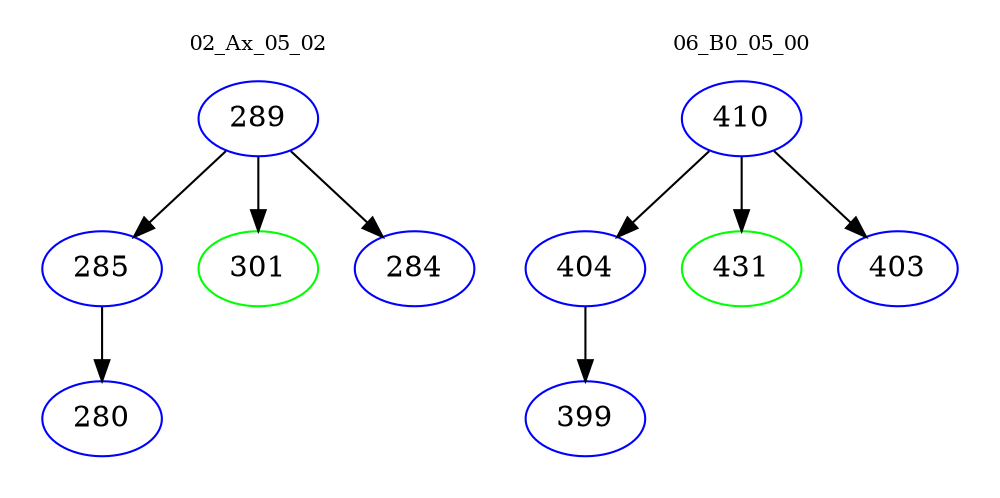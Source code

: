 digraph{
subgraph cluster_0 {
color = white
label = "02_Ax_05_02";
fontsize=10;
T0_289 [label="289", color="blue"]
T0_289 -> T0_285 [color="black"]
T0_285 [label="285", color="blue"]
T0_285 -> T0_280 [color="black"]
T0_280 [label="280", color="blue"]
T0_289 -> T0_301 [color="black"]
T0_301 [label="301", color="green"]
T0_289 -> T0_284 [color="black"]
T0_284 [label="284", color="blue"]
}
subgraph cluster_1 {
color = white
label = "06_B0_05_00";
fontsize=10;
T1_410 [label="410", color="blue"]
T1_410 -> T1_404 [color="black"]
T1_404 [label="404", color="blue"]
T1_404 -> T1_399 [color="black"]
T1_399 [label="399", color="blue"]
T1_410 -> T1_431 [color="black"]
T1_431 [label="431", color="green"]
T1_410 -> T1_403 [color="black"]
T1_403 [label="403", color="blue"]
}
}
